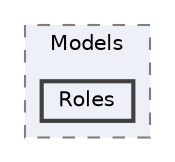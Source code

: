 digraph "Web/Modules/EleWise.ELMA.Projects.Web/Models/Roles"
{
 // LATEX_PDF_SIZE
  bgcolor="transparent";
  edge [fontname=Helvetica,fontsize=10,labelfontname=Helvetica,labelfontsize=10];
  node [fontname=Helvetica,fontsize=10,shape=box,height=0.2,width=0.4];
  compound=true
  subgraph clusterdir_6ae4a26f5316fec334fe897751076171 {
    graph [ bgcolor="#edf0f7", pencolor="grey50", label="Models", fontname=Helvetica,fontsize=10 style="filled,dashed", URL="dir_6ae4a26f5316fec334fe897751076171.html",tooltip=""]
  dir_00e89c270e5d22a60768054dd0c40100 [label="Roles", fillcolor="#edf0f7", color="grey25", style="filled,bold", URL="dir_00e89c270e5d22a60768054dd0c40100.html",tooltip=""];
  }
}
